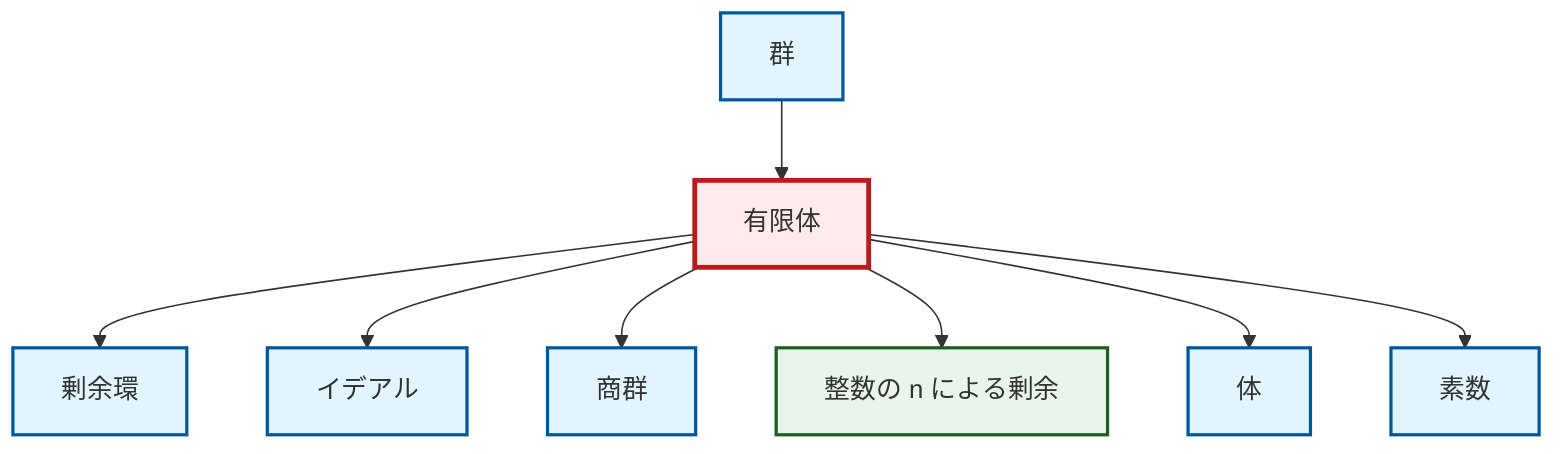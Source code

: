 graph TD
    classDef definition fill:#e1f5fe,stroke:#01579b,stroke-width:2px
    classDef theorem fill:#f3e5f5,stroke:#4a148c,stroke-width:2px
    classDef axiom fill:#fff3e0,stroke:#e65100,stroke-width:2px
    classDef example fill:#e8f5e9,stroke:#1b5e20,stroke-width:2px
    classDef current fill:#ffebee,stroke:#b71c1c,stroke-width:3px
    ex-finite-field["有限体"]:::example
    def-prime["素数"]:::definition
    def-field["体"]:::definition
    def-ideal["イデアル"]:::definition
    def-quotient-group["商群"]:::definition
    ex-quotient-integers-mod-n["整数の n による剰余"]:::example
    def-group["群"]:::definition
    def-quotient-ring["剰余環"]:::definition
    ex-finite-field --> def-quotient-ring
    ex-finite-field --> def-ideal
    ex-finite-field --> def-quotient-group
    ex-finite-field --> ex-quotient-integers-mod-n
    ex-finite-field --> def-field
    ex-finite-field --> def-prime
    def-group --> ex-finite-field
    class ex-finite-field current